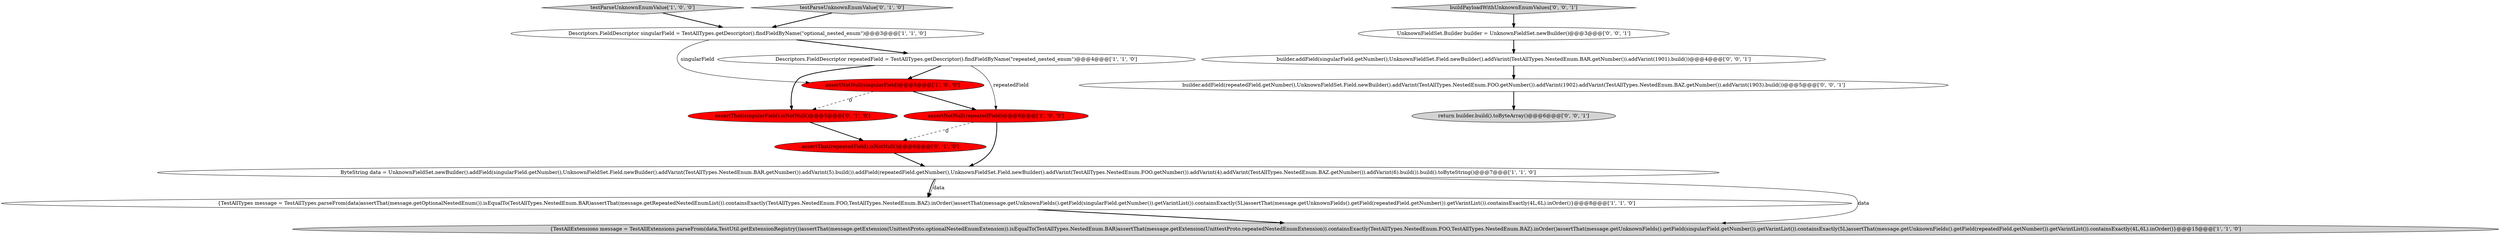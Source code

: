 digraph {
7 [style = filled, label = "assertNotNull(singularField)@@@5@@@['1', '0', '0']", fillcolor = red, shape = ellipse image = "AAA1AAABBB1BBB"];
13 [style = filled, label = "return builder.build().toByteArray()@@@6@@@['0', '0', '1']", fillcolor = lightgray, shape = ellipse image = "AAA0AAABBB3BBB"];
3 [style = filled, label = "testParseUnknownEnumValue['1', '0', '0']", fillcolor = lightgray, shape = diamond image = "AAA0AAABBB1BBB"];
6 [style = filled, label = "Descriptors.FieldDescriptor repeatedField = TestAllTypes.getDescriptor().findFieldByName(\"repeated_nested_enum\")@@@4@@@['1', '1', '0']", fillcolor = white, shape = ellipse image = "AAA0AAABBB1BBB"];
15 [style = filled, label = "builder.addField(singularField.getNumber(),UnknownFieldSet.Field.newBuilder().addVarint(TestAllTypes.NestedEnum.BAR.getNumber()).addVarint(1901).build())@@@4@@@['0', '0', '1']", fillcolor = white, shape = ellipse image = "AAA0AAABBB3BBB"];
14 [style = filled, label = "UnknownFieldSet.Builder builder = UnknownFieldSet.newBuilder()@@@3@@@['0', '0', '1']", fillcolor = white, shape = ellipse image = "AAA0AAABBB3BBB"];
0 [style = filled, label = "{TestAllTypes message = TestAllTypes.parseFrom(data)assertThat(message.getOptionalNestedEnum()).isEqualTo(TestAllTypes.NestedEnum.BAR)assertThat(message.getRepeatedNestedEnumList()).containsExactly(TestAllTypes.NestedEnum.FOO,TestAllTypes.NestedEnum.BAZ).inOrder()assertThat(message.getUnknownFields().getField(singularField.getNumber()).getVarintList()).containsExactly(5L)assertThat(message.getUnknownFields().getField(repeatedField.getNumber()).getVarintList()).containsExactly(4L,6L).inOrder()}@@@8@@@['1', '1', '0']", fillcolor = white, shape = ellipse image = "AAA0AAABBB1BBB"];
12 [style = filled, label = "builder.addField(repeatedField.getNumber(),UnknownFieldSet.Field.newBuilder().addVarint(TestAllTypes.NestedEnum.FOO.getNumber()).addVarint(1902).addVarint(TestAllTypes.NestedEnum.BAZ.getNumber()).addVarint(1903).build())@@@5@@@['0', '0', '1']", fillcolor = white, shape = ellipse image = "AAA0AAABBB3BBB"];
9 [style = filled, label = "assertThat(repeatedField).isNotNull()@@@6@@@['0', '1', '0']", fillcolor = red, shape = ellipse image = "AAA1AAABBB2BBB"];
10 [style = filled, label = "testParseUnknownEnumValue['0', '1', '0']", fillcolor = lightgray, shape = diamond image = "AAA0AAABBB2BBB"];
2 [style = filled, label = "assertNotNull(repeatedField)@@@6@@@['1', '0', '0']", fillcolor = red, shape = ellipse image = "AAA1AAABBB1BBB"];
8 [style = filled, label = "assertThat(singularField).isNotNull()@@@5@@@['0', '1', '0']", fillcolor = red, shape = ellipse image = "AAA1AAABBB2BBB"];
1 [style = filled, label = "{TestAllExtensions message = TestAllExtensions.parseFrom(data,TestUtil.getExtensionRegistry())assertThat(message.getExtension(UnittestProto.optionalNestedEnumExtension)).isEqualTo(TestAllTypes.NestedEnum.BAR)assertThat(message.getExtension(UnittestProto.repeatedNestedEnumExtension)).containsExactly(TestAllTypes.NestedEnum.FOO,TestAllTypes.NestedEnum.BAZ).inOrder()assertThat(message.getUnknownFields().getField(singularField.getNumber()).getVarintList()).containsExactly(5L)assertThat(message.getUnknownFields().getField(repeatedField.getNumber()).getVarintList()).containsExactly(4L,6L).inOrder()}@@@15@@@['1', '1', '0']", fillcolor = lightgray, shape = ellipse image = "AAA0AAABBB1BBB"];
4 [style = filled, label = "Descriptors.FieldDescriptor singularField = TestAllTypes.getDescriptor().findFieldByName(\"optional_nested_enum\")@@@3@@@['1', '1', '0']", fillcolor = white, shape = ellipse image = "AAA0AAABBB1BBB"];
11 [style = filled, label = "buildPayloadWithUnknownEnumValues['0', '0', '1']", fillcolor = lightgray, shape = diamond image = "AAA0AAABBB3BBB"];
5 [style = filled, label = "ByteString data = UnknownFieldSet.newBuilder().addField(singularField.getNumber(),UnknownFieldSet.Field.newBuilder().addVarint(TestAllTypes.NestedEnum.BAR.getNumber()).addVarint(5).build()).addField(repeatedField.getNumber(),UnknownFieldSet.Field.newBuilder().addVarint(TestAllTypes.NestedEnum.FOO.getNumber()).addVarint(4).addVarint(TestAllTypes.NestedEnum.BAZ.getNumber()).addVarint(6).build()).build().toByteString()@@@7@@@['1', '1', '0']", fillcolor = white, shape = ellipse image = "AAA0AAABBB1BBB"];
11->14 [style = bold, label=""];
4->6 [style = bold, label=""];
7->8 [style = dashed, label="0"];
4->7 [style = solid, label="singularField"];
3->4 [style = bold, label=""];
6->2 [style = solid, label="repeatedField"];
12->13 [style = bold, label=""];
5->0 [style = bold, label=""];
5->0 [style = solid, label="data"];
2->9 [style = dashed, label="0"];
7->2 [style = bold, label=""];
0->1 [style = bold, label=""];
6->8 [style = bold, label=""];
8->9 [style = bold, label=""];
10->4 [style = bold, label=""];
9->5 [style = bold, label=""];
14->15 [style = bold, label=""];
15->12 [style = bold, label=""];
5->1 [style = solid, label="data"];
6->7 [style = bold, label=""];
2->5 [style = bold, label=""];
}
